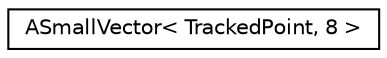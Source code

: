 digraph "Graphical Class Hierarchy"
{
 // LATEX_PDF_SIZE
  edge [fontname="Helvetica",fontsize="10",labelfontname="Helvetica",labelfontsize="10"];
  node [fontname="Helvetica",fontsize="10",shape=record];
  rankdir="LR";
  Node0 [label="ASmallVector\< TrackedPoint, 8 \>",height=0.2,width=0.4,color="black", fillcolor="white", style="filled",URL="$classASmallVector.html",tooltip=" "];
}
